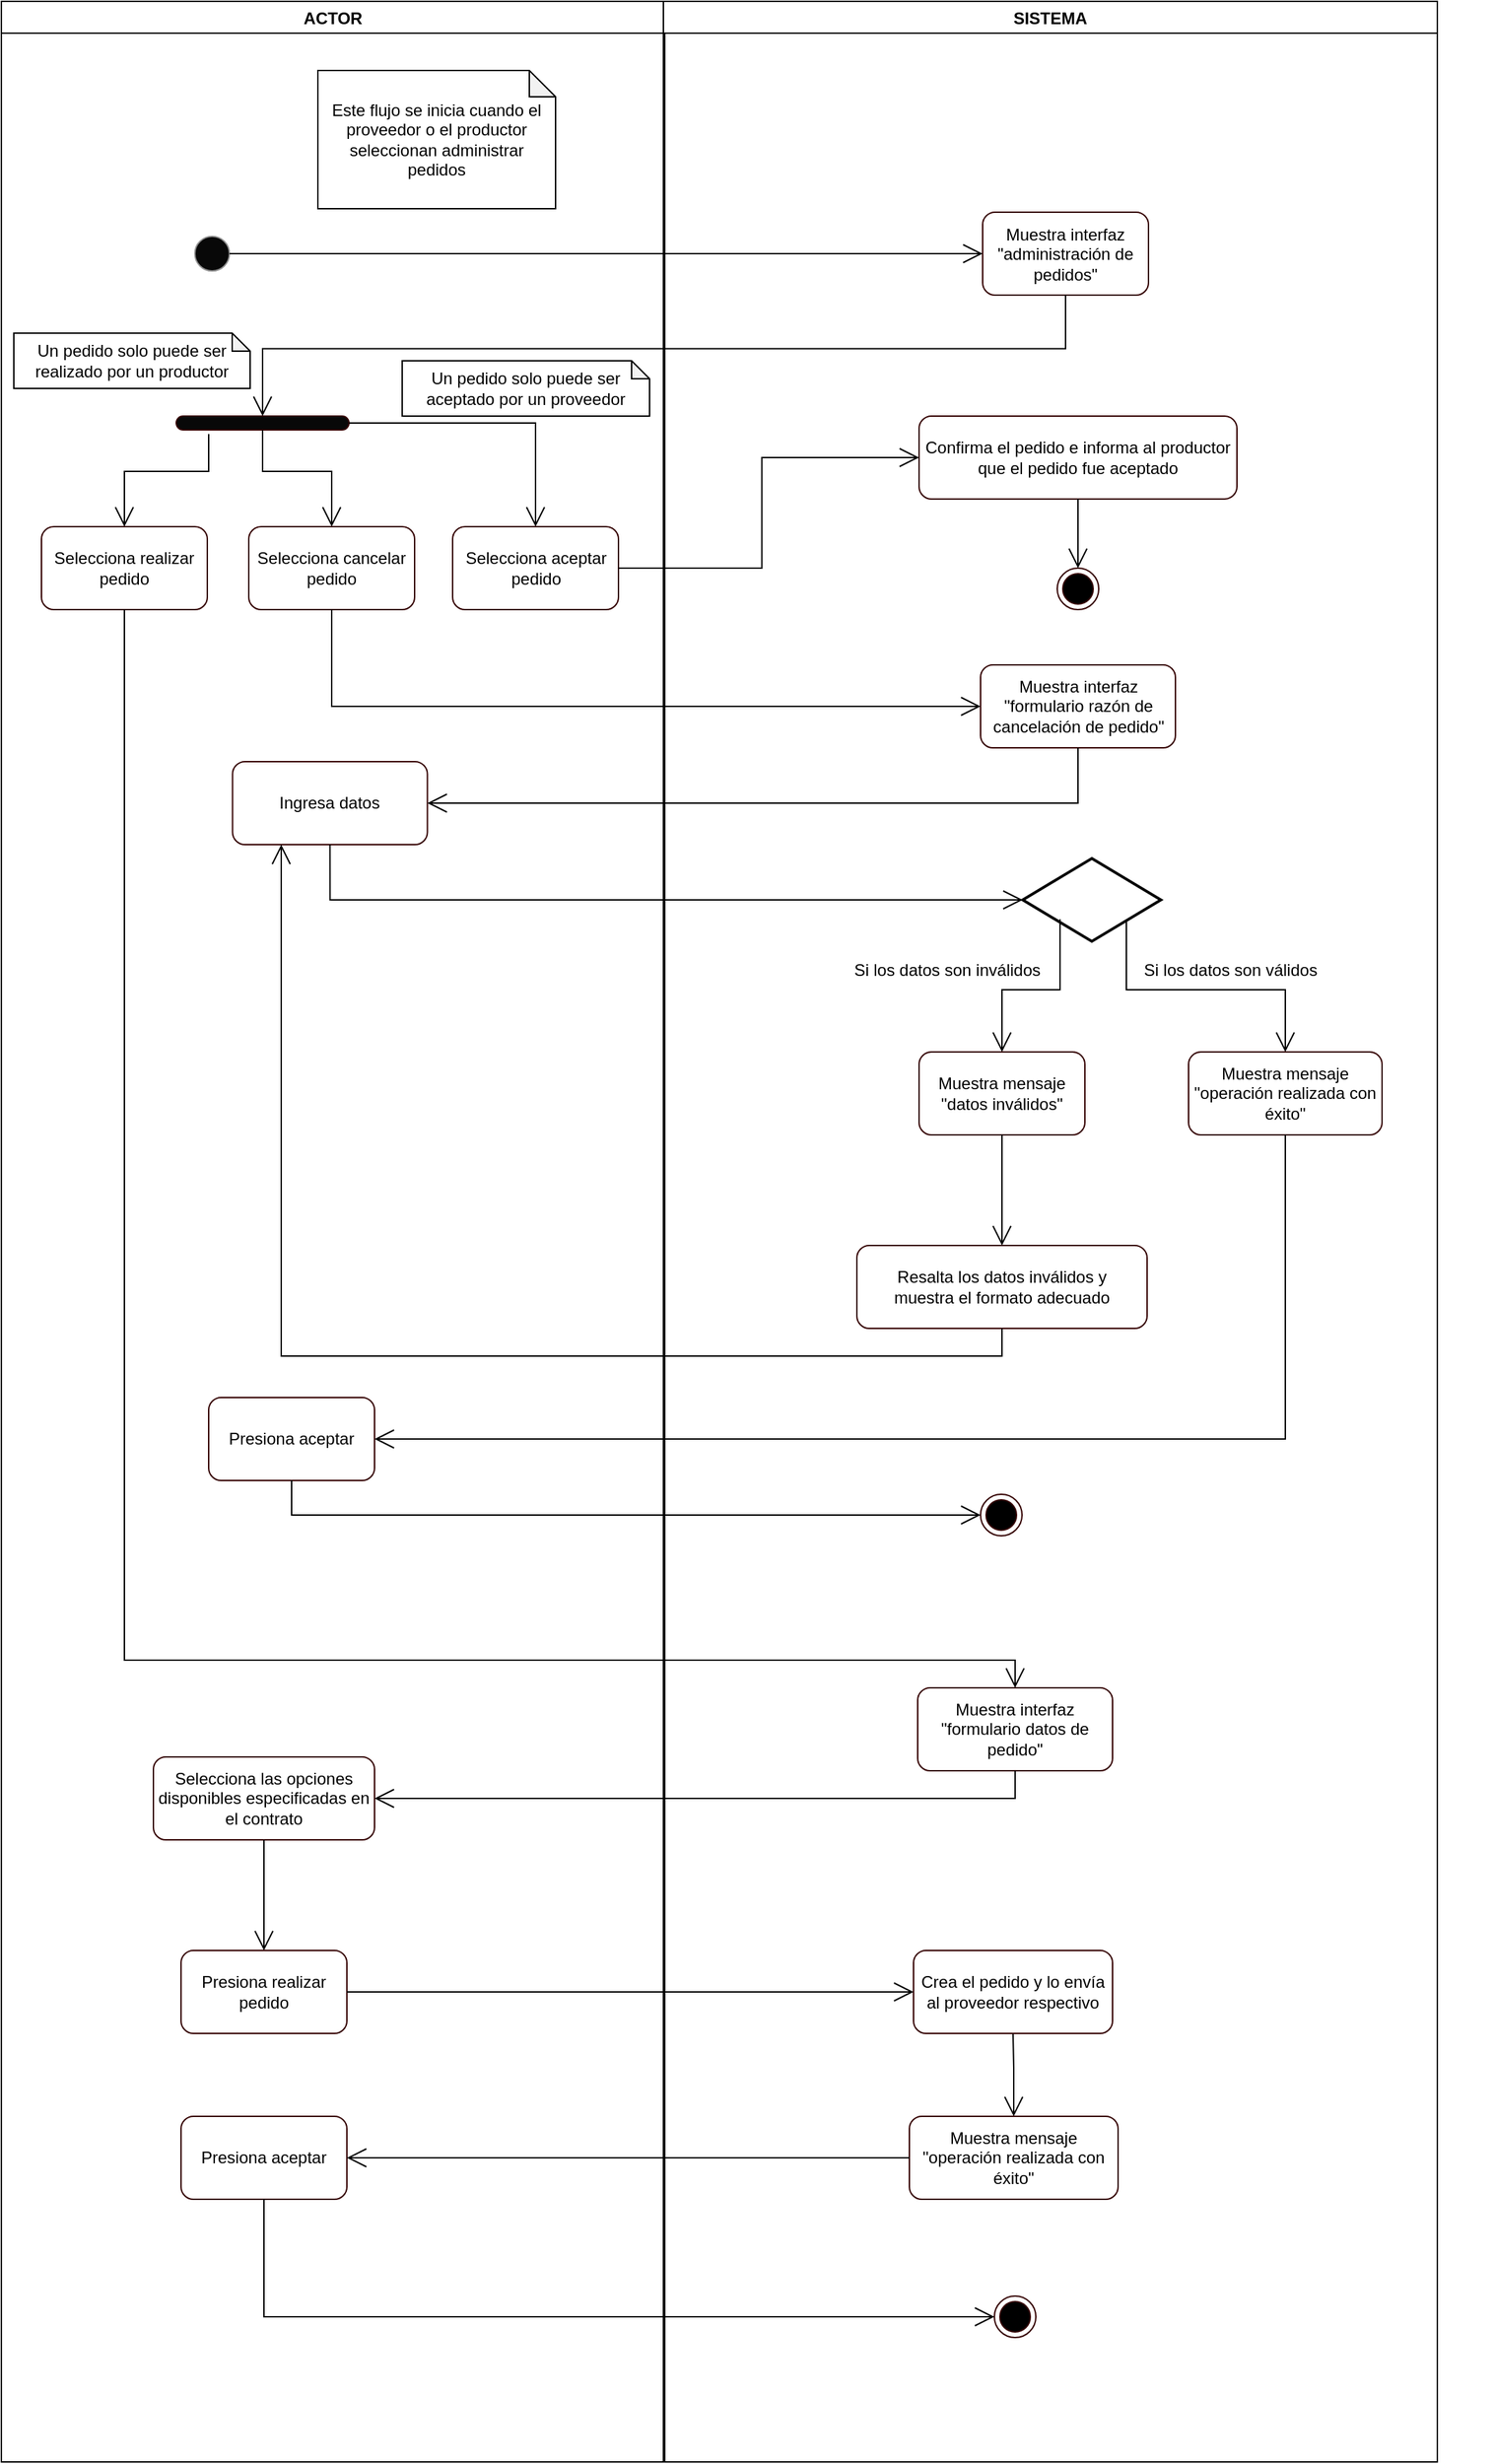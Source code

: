 <mxfile version="13.1.14" type="device"><diagram id="MT0bESdI1JiEAsve0kCm" name="Page-1"><mxGraphModel dx="920" dy="11332" grid="1" gridSize="10" guides="1" tooltips="1" connect="1" arrows="1" fold="1" page="1" pageScale="1" pageWidth="827" pageHeight="1169" math="0" shadow="0"><root><mxCell id="0"/><mxCell id="1" parent="0"/><mxCell id="WYLuXknDr8wbcJytO-Wc-1" value="ACTOR" style="swimlane;gradientColor=none;" parent="1" vertex="1"><mxGeometry x="41" y="-10480" width="480" height="1780" as="geometry"/></mxCell><mxCell id="WYLuXknDr8wbcJytO-Wc-3" value="" style="ellipse;whiteSpace=wrap;html=1;aspect=fixed;strokeColor=#919191;fillColor=#080808;gradientColor=none;" parent="WYLuXknDr8wbcJytO-Wc-1" vertex="1"><mxGeometry x="140" y="170" width="25" height="25" as="geometry"/></mxCell><mxCell id="WYLuXknDr8wbcJytO-Wc-22" value="Este flujo se inicia cuando el proveedor o el productor seleccionan administrar pedidos" style="shape=note;whiteSpace=wrap;html=1;backgroundOutline=1;darkOpacity=0.05;size=19;" parent="WYLuXknDr8wbcJytO-Wc-1" vertex="1"><mxGeometry x="229" y="50" width="172" height="100" as="geometry"/></mxCell><mxCell id="WYLuXknDr8wbcJytO-Wc-38" value="" style="group" parent="WYLuXknDr8wbcJytO-Wc-1" vertex="1" connectable="0"><mxGeometry x="29" y="300" width="417.5" height="270" as="geometry"/></mxCell><mxCell id="WYLuXknDr8wbcJytO-Wc-30" value="" style="group" parent="WYLuXknDr8wbcJytO-Wc-38" vertex="1" connectable="0"><mxGeometry width="417.5" height="140" as="geometry"/></mxCell><mxCell id="WYLuXknDr8wbcJytO-Wc-31" value="" style="rounded=1;whiteSpace=wrap;html=1;strokeColor=#330000;fillColor=#080808;gradientColor=none;arcSize=50;" parent="WYLuXknDr8wbcJytO-Wc-30" vertex="1"><mxGeometry x="97.5" width="125" height="10" as="geometry"/></mxCell><mxCell id="WYLuXknDr8wbcJytO-Wc-32" style="edgeStyle=orthogonalEdgeStyle;rounded=0;orthogonalLoop=1;jettySize=auto;html=1;exitX=0.5;exitY=0;exitDx=0;exitDy=0;entryX=0.188;entryY=1.3;entryDx=0;entryDy=0;entryPerimeter=0;startArrow=open;startFill=0;startSize=12;endArrow=none;endFill=0;endSize=12;targetPerimeterSpacing=0;" parent="WYLuXknDr8wbcJytO-Wc-30" source="WYLuXknDr8wbcJytO-Wc-33" target="WYLuXknDr8wbcJytO-Wc-31" edge="1"><mxGeometry relative="1" as="geometry"/></mxCell><mxCell id="WYLuXknDr8wbcJytO-Wc-33" value="Selecciona realizar pedido" style="rounded=1;whiteSpace=wrap;html=1;strokeColor=#330000;fillColor=#FFFFFF;gradientColor=none;" parent="WYLuXknDr8wbcJytO-Wc-30" vertex="1"><mxGeometry y="80" width="120" height="60" as="geometry"/></mxCell><mxCell id="WYLuXknDr8wbcJytO-Wc-34" style="edgeStyle=orthogonalEdgeStyle;rounded=0;orthogonalLoop=1;jettySize=auto;html=1;exitX=0.5;exitY=0;exitDx=0;exitDy=0;entryX=0.5;entryY=1;entryDx=0;entryDy=0;startArrow=open;startFill=0;startSize=12;endArrow=none;endFill=0;endSize=12;targetPerimeterSpacing=0;" parent="WYLuXknDr8wbcJytO-Wc-30" source="WYLuXknDr8wbcJytO-Wc-35" target="WYLuXknDr8wbcJytO-Wc-31" edge="1"><mxGeometry relative="1" as="geometry"/></mxCell><mxCell id="WYLuXknDr8wbcJytO-Wc-35" value="Selecciona cancelar pedido" style="rounded=1;whiteSpace=wrap;html=1;strokeColor=#330000;fillColor=#FFFFFF;gradientColor=none;" parent="WYLuXknDr8wbcJytO-Wc-30" vertex="1"><mxGeometry x="150" y="80" width="120" height="60" as="geometry"/></mxCell><mxCell id="WYLuXknDr8wbcJytO-Wc-36" style="edgeStyle=orthogonalEdgeStyle;rounded=0;orthogonalLoop=1;jettySize=auto;html=1;exitX=0.5;exitY=0;exitDx=0;exitDy=0;entryX=1;entryY=0.5;entryDx=0;entryDy=0;startArrow=open;startFill=0;startSize=12;endArrow=none;endFill=0;endSize=12;targetPerimeterSpacing=0;" parent="WYLuXknDr8wbcJytO-Wc-30" source="WYLuXknDr8wbcJytO-Wc-37" target="WYLuXknDr8wbcJytO-Wc-31" edge="1"><mxGeometry relative="1" as="geometry"/></mxCell><mxCell id="WYLuXknDr8wbcJytO-Wc-37" value="Selecciona aceptar pedido" style="rounded=1;whiteSpace=wrap;html=1;strokeColor=#330000;fillColor=#FFFFFF;gradientColor=none;" parent="WYLuXknDr8wbcJytO-Wc-30" vertex="1"><mxGeometry x="297.5" y="80" width="120" height="60" as="geometry"/></mxCell><mxCell id="WYLuXknDr8wbcJytO-Wc-51" value="Selecciona las opciones disponibles especificadas en el contrato" style="rounded=1;whiteSpace=wrap;html=1;strokeColor=#330000;fillColor=#FFFFFF;gradientColor=none;" parent="WYLuXknDr8wbcJytO-Wc-1" vertex="1"><mxGeometry x="110" y="1270" width="160" height="60" as="geometry"/></mxCell><mxCell id="xueJgcH1WO2hyFdtLlR_-12" value="Ingresa datos" style="rounded=1;whiteSpace=wrap;html=1;strokeColor=#330000;fillColor=#FFFFFF;gradientColor=none;" vertex="1" parent="WYLuXknDr8wbcJytO-Wc-1"><mxGeometry x="167.25" y="550" width="141" height="60" as="geometry"/></mxCell><mxCell id="xueJgcH1WO2hyFdtLlR_-30" value="Presiona aceptar" style="rounded=1;whiteSpace=wrap;html=1;strokeColor=#330000;fillColor=#FFFFFF;gradientColor=none;" vertex="1" parent="WYLuXknDr8wbcJytO-Wc-1"><mxGeometry x="150" y="1010" width="120" height="60" as="geometry"/></mxCell><mxCell id="xueJgcH1WO2hyFdtLlR_-37" value="Un pedido solo puede ser aceptado por un proveedor" style="shape=note;whiteSpace=wrap;html=1;backgroundOutline=1;darkOpacity=0.05;size=13;" vertex="1" parent="WYLuXknDr8wbcJytO-Wc-1"><mxGeometry x="290" y="260" width="179" height="40" as="geometry"/></mxCell><mxCell id="xueJgcH1WO2hyFdtLlR_-38" value="Un pedido solo puede ser realizado por un productor" style="shape=note;whiteSpace=wrap;html=1;backgroundOutline=1;darkOpacity=0.05;size=13;" vertex="1" parent="WYLuXknDr8wbcJytO-Wc-1"><mxGeometry x="9" y="240" width="171" height="40" as="geometry"/></mxCell><mxCell id="xueJgcH1WO2hyFdtLlR_-48" style="edgeStyle=orthogonalEdgeStyle;rounded=0;orthogonalLoop=1;jettySize=auto;html=1;exitX=0.5;exitY=0;exitDx=0;exitDy=0;entryX=0.5;entryY=1;entryDx=0;entryDy=0;startArrow=open;startFill=0;startSize=12;endArrow=none;endFill=0;endSize=6;" edge="1" parent="WYLuXknDr8wbcJytO-Wc-1" source="xueJgcH1WO2hyFdtLlR_-47" target="WYLuXknDr8wbcJytO-Wc-51"><mxGeometry relative="1" as="geometry"/></mxCell><mxCell id="xueJgcH1WO2hyFdtLlR_-47" value="Presiona realizar pedido" style="rounded=1;whiteSpace=wrap;html=1;strokeColor=#330000;fillColor=#FFFFFF;gradientColor=none;" vertex="1" parent="WYLuXknDr8wbcJytO-Wc-1"><mxGeometry x="130" y="1410" width="120" height="60" as="geometry"/></mxCell><mxCell id="xueJgcH1WO2hyFdtLlR_-53" value="Presiona aceptar" style="rounded=1;whiteSpace=wrap;html=1;strokeColor=#330000;fillColor=#FFFFFF;gradientColor=none;" vertex="1" parent="WYLuXknDr8wbcJytO-Wc-1"><mxGeometry x="130" y="1530" width="120" height="60" as="geometry"/></mxCell><mxCell id="WYLuXknDr8wbcJytO-Wc-13" value="SISTEMA" style="swimlane;gradientColor=none;" parent="1" vertex="1"><mxGeometry x="520" y="-10480" width="560" height="1780" as="geometry"/></mxCell><mxCell id="WYLuXknDr8wbcJytO-Wc-23" value="Muestra interfaz &quot;administración de pedidos&quot;" style="rounded=1;whiteSpace=wrap;html=1;strokeColor=#330000;fillColor=#FFFFFF;gradientColor=none;" parent="WYLuXknDr8wbcJytO-Wc-13" vertex="1"><mxGeometry x="231" y="152.5" width="120" height="60" as="geometry"/></mxCell><mxCell id="WYLuXknDr8wbcJytO-Wc-97" value="" style="ellipse;html=1;shape=endState;fillColor=#000000;strokeColor=#330000;" parent="WYLuXknDr8wbcJytO-Wc-13" vertex="1"><mxGeometry x="239.5" y="1660" width="30" height="30" as="geometry"/></mxCell><mxCell id="WYLuXknDr8wbcJytO-Wc-138" value="Muestra interfaz &quot;formulario datos de pedido&quot;" style="rounded=1;whiteSpace=wrap;html=1;strokeColor=#330000;fillColor=#FFFFFF;gradientColor=none;" parent="WYLuXknDr8wbcJytO-Wc-13" vertex="1"><mxGeometry x="184" y="1220" width="141" height="60" as="geometry"/></mxCell><mxCell id="WYLuXknDr8wbcJytO-Wc-77" value="Confirma el pedido e informa al productor que el pedido fue aceptado" style="rounded=1;whiteSpace=wrap;html=1;strokeColor=#330000;fillColor=#FFFFFF;gradientColor=none;" parent="WYLuXknDr8wbcJytO-Wc-13" vertex="1"><mxGeometry x="185" y="300" width="230" height="60" as="geometry"/></mxCell><mxCell id="xueJgcH1WO2hyFdtLlR_-10" style="edgeStyle=orthogonalEdgeStyle;rounded=0;orthogonalLoop=1;jettySize=auto;html=1;exitX=0.5;exitY=0;exitDx=0;exitDy=0;entryX=0.5;entryY=1;entryDx=0;entryDy=0;startArrow=open;startFill=0;startSize=12;endArrow=none;endFill=0;endSize=6;" edge="1" parent="WYLuXknDr8wbcJytO-Wc-13" source="xueJgcH1WO2hyFdtLlR_-9" target="WYLuXknDr8wbcJytO-Wc-77"><mxGeometry relative="1" as="geometry"/></mxCell><mxCell id="xueJgcH1WO2hyFdtLlR_-9" value="" style="ellipse;html=1;shape=endState;fillColor=#000000;strokeColor=#330000;" vertex="1" parent="WYLuXknDr8wbcJytO-Wc-13"><mxGeometry x="285" y="410" width="30" height="30" as="geometry"/></mxCell><mxCell id="xueJgcH1WO2hyFdtLlR_-11" value="Muestra interfaz &quot;formulario razón de cancelación de pedido&quot;" style="rounded=1;whiteSpace=wrap;html=1;strokeColor=#330000;fillColor=#FFFFFF;gradientColor=none;" vertex="1" parent="WYLuXknDr8wbcJytO-Wc-13"><mxGeometry x="229.5" y="480" width="141" height="60" as="geometry"/></mxCell><mxCell id="xueJgcH1WO2hyFdtLlR_-15" value="" style="group" vertex="1" connectable="0" parent="WYLuXknDr8wbcJytO-Wc-13"><mxGeometry x="130" y="620" width="470" height="340" as="geometry"/></mxCell><mxCell id="xueJgcH1WO2hyFdtLlR_-16" value="" style="strokeWidth=2;html=1;shape=mxgraph.flowchart.decision;whiteSpace=wrap;fillColor=#FFFFFF;gradientColor=none;" vertex="1" parent="xueJgcH1WO2hyFdtLlR_-15"><mxGeometry x="130" width="100" height="60" as="geometry"/></mxCell><mxCell id="xueJgcH1WO2hyFdtLlR_-17" style="edgeStyle=orthogonalEdgeStyle;rounded=0;orthogonalLoop=1;jettySize=auto;html=1;exitX=0.5;exitY=0;exitDx=0;exitDy=0;entryX=0.27;entryY=0.733;entryDx=0;entryDy=0;entryPerimeter=0;startArrow=open;startFill=0;startSize=12;endArrow=none;endFill=0;endSize=12;targetPerimeterSpacing=0;" edge="1" parent="xueJgcH1WO2hyFdtLlR_-15" source="xueJgcH1WO2hyFdtLlR_-18" target="xueJgcH1WO2hyFdtLlR_-16"><mxGeometry relative="1" as="geometry"/></mxCell><mxCell id="xueJgcH1WO2hyFdtLlR_-18" value="Muestra mensaje &quot;datos inválidos&quot;" style="rounded=1;whiteSpace=wrap;html=1;strokeColor=#330000;fillColor=#FFFFFF;gradientColor=none;" vertex="1" parent="xueJgcH1WO2hyFdtLlR_-15"><mxGeometry x="55" y="140" width="120" height="60" as="geometry"/></mxCell><mxCell id="xueJgcH1WO2hyFdtLlR_-19" style="edgeStyle=orthogonalEdgeStyle;rounded=0;orthogonalLoop=1;jettySize=auto;html=1;exitX=0.5;exitY=0;exitDx=0;exitDy=0;entryX=0.75;entryY=0.75;entryDx=0;entryDy=0;entryPerimeter=0;startArrow=open;startFill=0;startSize=12;endArrow=none;endFill=0;endSize=12;targetPerimeterSpacing=0;" edge="1" parent="xueJgcH1WO2hyFdtLlR_-15" source="xueJgcH1WO2hyFdtLlR_-20" target="xueJgcH1WO2hyFdtLlR_-16"><mxGeometry relative="1" as="geometry"/></mxCell><mxCell id="xueJgcH1WO2hyFdtLlR_-20" value="Muestra mensaje &quot;operación realizada con éxito&quot;" style="rounded=1;whiteSpace=wrap;html=1;strokeColor=#330000;fillColor=#FFFFFF;gradientColor=none;" vertex="1" parent="xueJgcH1WO2hyFdtLlR_-15"><mxGeometry x="250" y="140" width="140" height="60" as="geometry"/></mxCell><mxCell id="xueJgcH1WO2hyFdtLlR_-21" value="Si los datos son válidos" style="text;html=1;align=center;verticalAlign=middle;resizable=0;points=[];autosize=1;" vertex="1" parent="xueJgcH1WO2hyFdtLlR_-15"><mxGeometry x="210" y="71" width="140" height="20" as="geometry"/></mxCell><mxCell id="xueJgcH1WO2hyFdtLlR_-22" value="Si los datos son inválidos" style="text;html=1;align=center;verticalAlign=middle;resizable=0;points=[];autosize=1;" vertex="1" parent="xueJgcH1WO2hyFdtLlR_-15"><mxGeometry y="71" width="150" height="20" as="geometry"/></mxCell><mxCell id="xueJgcH1WO2hyFdtLlR_-23" style="edgeStyle=orthogonalEdgeStyle;rounded=0;orthogonalLoop=1;jettySize=auto;html=1;exitX=0.5;exitY=0;exitDx=0;exitDy=0;entryX=0.5;entryY=1;entryDx=0;entryDy=0;startArrow=open;startFill=0;startSize=12;endArrow=none;endFill=0;endSize=12;targetPerimeterSpacing=0;" edge="1" parent="xueJgcH1WO2hyFdtLlR_-15" source="xueJgcH1WO2hyFdtLlR_-24" target="xueJgcH1WO2hyFdtLlR_-18"><mxGeometry relative="1" as="geometry"/></mxCell><mxCell id="xueJgcH1WO2hyFdtLlR_-24" value="Resalta los datos inválidos y&lt;br/&gt;muestra el formato adecuado" style="rounded=1;whiteSpace=wrap;html=1;strokeColor=#330000;fillColor=#FFFFFF;gradientColor=none;" vertex="1" parent="xueJgcH1WO2hyFdtLlR_-15"><mxGeometry x="10" y="280" width="210" height="60" as="geometry"/></mxCell><mxCell id="xueJgcH1WO2hyFdtLlR_-32" value="" style="ellipse;html=1;shape=endState;fillColor=#000000;strokeColor=#330000;" vertex="1" parent="WYLuXknDr8wbcJytO-Wc-13"><mxGeometry x="229.5" y="1080" width="30" height="30" as="geometry"/></mxCell><mxCell id="xueJgcH1WO2hyFdtLlR_-59" style="edgeStyle=orthogonalEdgeStyle;rounded=0;orthogonalLoop=1;jettySize=auto;html=1;exitX=0.5;exitY=0;exitDx=0;exitDy=0;entryX=0.5;entryY=1;entryDx=0;entryDy=0;startArrow=open;startFill=0;startSize=12;endArrow=none;endFill=0;endSize=6;" edge="1" parent="WYLuXknDr8wbcJytO-Wc-13" source="xueJgcH1WO2hyFdtLlR_-49" target="xueJgcH1WO2hyFdtLlR_-55"><mxGeometry relative="1" as="geometry"/></mxCell><mxCell id="xueJgcH1WO2hyFdtLlR_-49" value="Muestra mensaje &quot;operación realizada con éxito&quot;" style="rounded=1;whiteSpace=wrap;html=1;strokeColor=#330000;fillColor=#FFFFFF;gradientColor=none;" vertex="1" parent="WYLuXknDr8wbcJytO-Wc-13"><mxGeometry x="178" y="1530" width="151" height="60" as="geometry"/></mxCell><mxCell id="xueJgcH1WO2hyFdtLlR_-55" value="Crea el pedido y lo envía al proveedor respectivo" style="rounded=1;whiteSpace=wrap;html=1;strokeColor=#330000;fillColor=#FFFFFF;gradientColor=none;" vertex="1" parent="WYLuXknDr8wbcJytO-Wc-13"><mxGeometry x="181" y="1410" width="144" height="60" as="geometry"/></mxCell><mxCell id="WYLuXknDr8wbcJytO-Wc-26" style="edgeStyle=orthogonalEdgeStyle;rounded=0;orthogonalLoop=1;jettySize=auto;html=1;exitX=1;exitY=0.5;exitDx=0;exitDy=0;entryX=0;entryY=0.5;entryDx=0;entryDy=0;endSize=12;endArrow=open;endFill=0;" parent="1" source="WYLuXknDr8wbcJytO-Wc-3" target="WYLuXknDr8wbcJytO-Wc-23" edge="1"><mxGeometry relative="1" as="geometry"/></mxCell><mxCell id="WYLuXknDr8wbcJytO-Wc-39" style="edgeStyle=orthogonalEdgeStyle;rounded=0;orthogonalLoop=1;jettySize=auto;html=1;exitX=0.5;exitY=1;exitDx=0;exitDy=0;entryX=0.5;entryY=0;entryDx=0;entryDy=0;endArrow=open;endFill=0;endSize=12;" parent="1" source="WYLuXknDr8wbcJytO-Wc-23" target="WYLuXknDr8wbcJytO-Wc-31" edge="1"><mxGeometry relative="1" as="geometry"/></mxCell><mxCell id="WYLuXknDr8wbcJytO-Wc-28" style="edgeStyle=orthogonalEdgeStyle;rounded=0;orthogonalLoop=1;jettySize=auto;html=1;startArrow=open;startFill=0;startSize=12;endArrow=none;endFill=0;endSize=12;targetPerimeterSpacing=0;exitX=0;exitY=0.5;exitDx=0;exitDy=0;" parent="1" source="xueJgcH1WO2hyFdtLlR_-11" target="WYLuXknDr8wbcJytO-Wc-35" edge="1"><mxGeometry relative="1" as="geometry"><mxPoint x="710" y="-9890" as="sourcePoint"/></mxGeometry></mxCell><mxCell id="WYLuXknDr8wbcJytO-Wc-140" style="edgeStyle=orthogonalEdgeStyle;rounded=0;orthogonalLoop=1;jettySize=auto;html=1;exitX=0.5;exitY=1;exitDx=0;exitDy=0;endArrow=open;endFill=0;endSize=12;" parent="1" source="WYLuXknDr8wbcJytO-Wc-138" target="WYLuXknDr8wbcJytO-Wc-51" edge="1"><mxGeometry relative="1" as="geometry"/></mxCell><mxCell id="WYLuXknDr8wbcJytO-Wc-141" style="edgeStyle=orthogonalEdgeStyle;rounded=0;orthogonalLoop=1;jettySize=auto;html=1;exitX=0.5;exitY=1;exitDx=0;exitDy=0;endArrow=open;endFill=0;endSize=12;entryX=0.5;entryY=0;entryDx=0;entryDy=0;" parent="1" source="WYLuXknDr8wbcJytO-Wc-33" target="WYLuXknDr8wbcJytO-Wc-138" edge="1"><mxGeometry relative="1" as="geometry"><Array as="points"><mxPoint x="130" y="-9280"/><mxPoint x="774" y="-9280"/></Array></mxGeometry></mxCell><mxCell id="xueJgcH1WO2hyFdtLlR_-8" style="edgeStyle=orthogonalEdgeStyle;rounded=0;orthogonalLoop=1;jettySize=auto;html=1;exitX=0;exitY=0.5;exitDx=0;exitDy=0;entryX=1;entryY=0.5;entryDx=0;entryDy=0;startArrow=open;startFill=0;startSize=12;endArrow=none;endFill=0;endSize=6;" edge="1" parent="1" source="WYLuXknDr8wbcJytO-Wc-77" target="WYLuXknDr8wbcJytO-Wc-37"><mxGeometry relative="1" as="geometry"/></mxCell><mxCell id="xueJgcH1WO2hyFdtLlR_-14" style="edgeStyle=orthogonalEdgeStyle;rounded=0;orthogonalLoop=1;jettySize=auto;html=1;exitX=1;exitY=0.5;exitDx=0;exitDy=0;entryX=0.5;entryY=1;entryDx=0;entryDy=0;startArrow=open;startFill=0;startSize=12;endArrow=none;endFill=0;endSize=6;" edge="1" parent="1" source="xueJgcH1WO2hyFdtLlR_-12" target="xueJgcH1WO2hyFdtLlR_-11"><mxGeometry relative="1" as="geometry"/></mxCell><mxCell id="xueJgcH1WO2hyFdtLlR_-27" style="edgeStyle=orthogonalEdgeStyle;rounded=0;orthogonalLoop=1;jettySize=auto;html=1;exitX=0;exitY=0.5;exitDx=0;exitDy=0;exitPerimeter=0;entryX=0.5;entryY=1;entryDx=0;entryDy=0;startArrow=open;startFill=0;startSize=12;endArrow=none;endFill=0;endSize=6;" edge="1" parent="1" source="xueJgcH1WO2hyFdtLlR_-16" target="xueJgcH1WO2hyFdtLlR_-12"><mxGeometry relative="1" as="geometry"/></mxCell><mxCell id="xueJgcH1WO2hyFdtLlR_-29" style="edgeStyle=orthogonalEdgeStyle;rounded=0;orthogonalLoop=1;jettySize=auto;html=1;exitX=0.25;exitY=1;exitDx=0;exitDy=0;entryX=0.5;entryY=1;entryDx=0;entryDy=0;startArrow=open;startFill=0;startSize=12;endArrow=none;endFill=0;endSize=6;" edge="1" parent="1" source="xueJgcH1WO2hyFdtLlR_-12" target="xueJgcH1WO2hyFdtLlR_-24"><mxGeometry relative="1" as="geometry"/></mxCell><mxCell id="xueJgcH1WO2hyFdtLlR_-35" style="edgeStyle=orthogonalEdgeStyle;rounded=0;orthogonalLoop=1;jettySize=auto;html=1;exitX=0;exitY=0.5;exitDx=0;exitDy=0;entryX=0.5;entryY=1;entryDx=0;entryDy=0;startArrow=open;startFill=0;startSize=12;endArrow=none;endFill=0;endSize=6;" edge="1" parent="1" source="xueJgcH1WO2hyFdtLlR_-32" target="xueJgcH1WO2hyFdtLlR_-30"><mxGeometry relative="1" as="geometry"/></mxCell><mxCell id="xueJgcH1WO2hyFdtLlR_-36" style="edgeStyle=orthogonalEdgeStyle;rounded=0;orthogonalLoop=1;jettySize=auto;html=1;exitX=1;exitY=0.5;exitDx=0;exitDy=0;entryX=0.5;entryY=1;entryDx=0;entryDy=0;startArrow=open;startFill=0;startSize=12;endArrow=none;endFill=0;endSize=6;" edge="1" parent="1" source="xueJgcH1WO2hyFdtLlR_-30" target="xueJgcH1WO2hyFdtLlR_-20"><mxGeometry relative="1" as="geometry"/></mxCell><mxCell id="xueJgcH1WO2hyFdtLlR_-58" style="edgeStyle=orthogonalEdgeStyle;rounded=0;orthogonalLoop=1;jettySize=auto;html=1;exitX=0;exitY=0.5;exitDx=0;exitDy=0;entryX=1;entryY=0.5;entryDx=0;entryDy=0;startArrow=open;startFill=0;startSize=12;endArrow=none;endFill=0;endSize=6;" edge="1" parent="1" source="xueJgcH1WO2hyFdtLlR_-55" target="xueJgcH1WO2hyFdtLlR_-47"><mxGeometry relative="1" as="geometry"/></mxCell><mxCell id="xueJgcH1WO2hyFdtLlR_-60" style="edgeStyle=orthogonalEdgeStyle;rounded=0;orthogonalLoop=1;jettySize=auto;html=1;exitX=1;exitY=0.5;exitDx=0;exitDy=0;entryX=0;entryY=0.5;entryDx=0;entryDy=0;startArrow=open;startFill=0;startSize=12;endArrow=none;endFill=0;endSize=6;" edge="1" parent="1" source="xueJgcH1WO2hyFdtLlR_-53" target="xueJgcH1WO2hyFdtLlR_-49"><mxGeometry relative="1" as="geometry"/></mxCell><mxCell id="xueJgcH1WO2hyFdtLlR_-61" style="edgeStyle=orthogonalEdgeStyle;rounded=0;orthogonalLoop=1;jettySize=auto;html=1;exitX=0;exitY=0.5;exitDx=0;exitDy=0;entryX=0.5;entryY=1;entryDx=0;entryDy=0;startArrow=open;startFill=0;startSize=12;endArrow=none;endFill=0;endSize=6;" edge="1" parent="1" source="WYLuXknDr8wbcJytO-Wc-97" target="xueJgcH1WO2hyFdtLlR_-53"><mxGeometry relative="1" as="geometry"/></mxCell></root></mxGraphModel></diagram></mxfile>